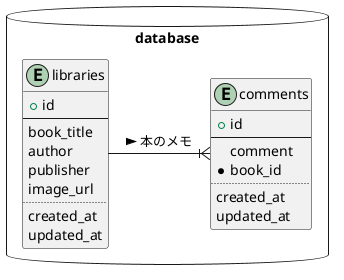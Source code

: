 @startuml database
package database <<Database>> {
  entity libraries {
    + id
    --
    book_title
    author
    publisher
    image_url
    ..
    created_at
    updated_at
  }
  entity comments {
    + id
    --
    comment
    * book_id
    ..
    created_at
    updated_at
  }
}
libraries -ri-|{ comments : 本のメモ >
@enduml